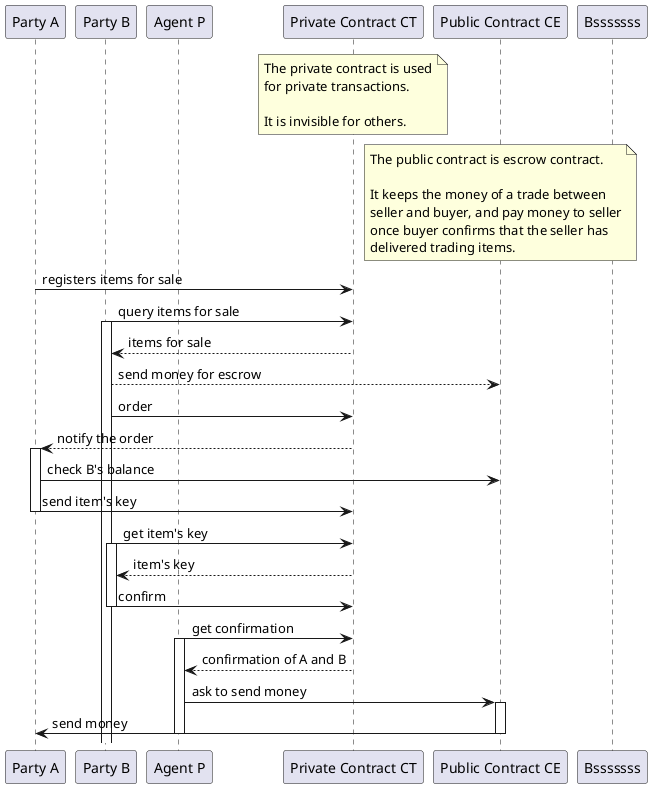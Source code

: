 @startuml
participant "Party A" as A
participant "Party B" as B
participant "Agent P" as P
participant "Private Contract CT" as CT
participant "Public Contract CE" as CE

note over of CT
	The private contract is used
	for private transactions.

	It is invisible for others.
end note

note over of CE
	The public contract is escrow contract.

	It keeps the money of a trade between
	seller and buyer, and pay money to seller
	once buyer confirms that the seller has
	delivered trading items.
end note

A -> CT: registers items for sale
B -> CT: query items for sale
activate B
CT --> B: items for sale
B --> CE: send money for escrow
B -> CT: order
deactivate Bsssssss

CT --> A: notify the order
activate A
A -> CE: check B's balance
A -> CT: send item's key
deactivate A

B -> CT: get item's key
activate B
CT -->B: item's key
B -> CT: confirm
deactivate B

P -> CT: get confirmation
activate P
CT --> P: confirmation of A and B
P -> CE: ask to send money
activate CE
CE -> A: send money
deactivate P
deactivate CE

@enduml